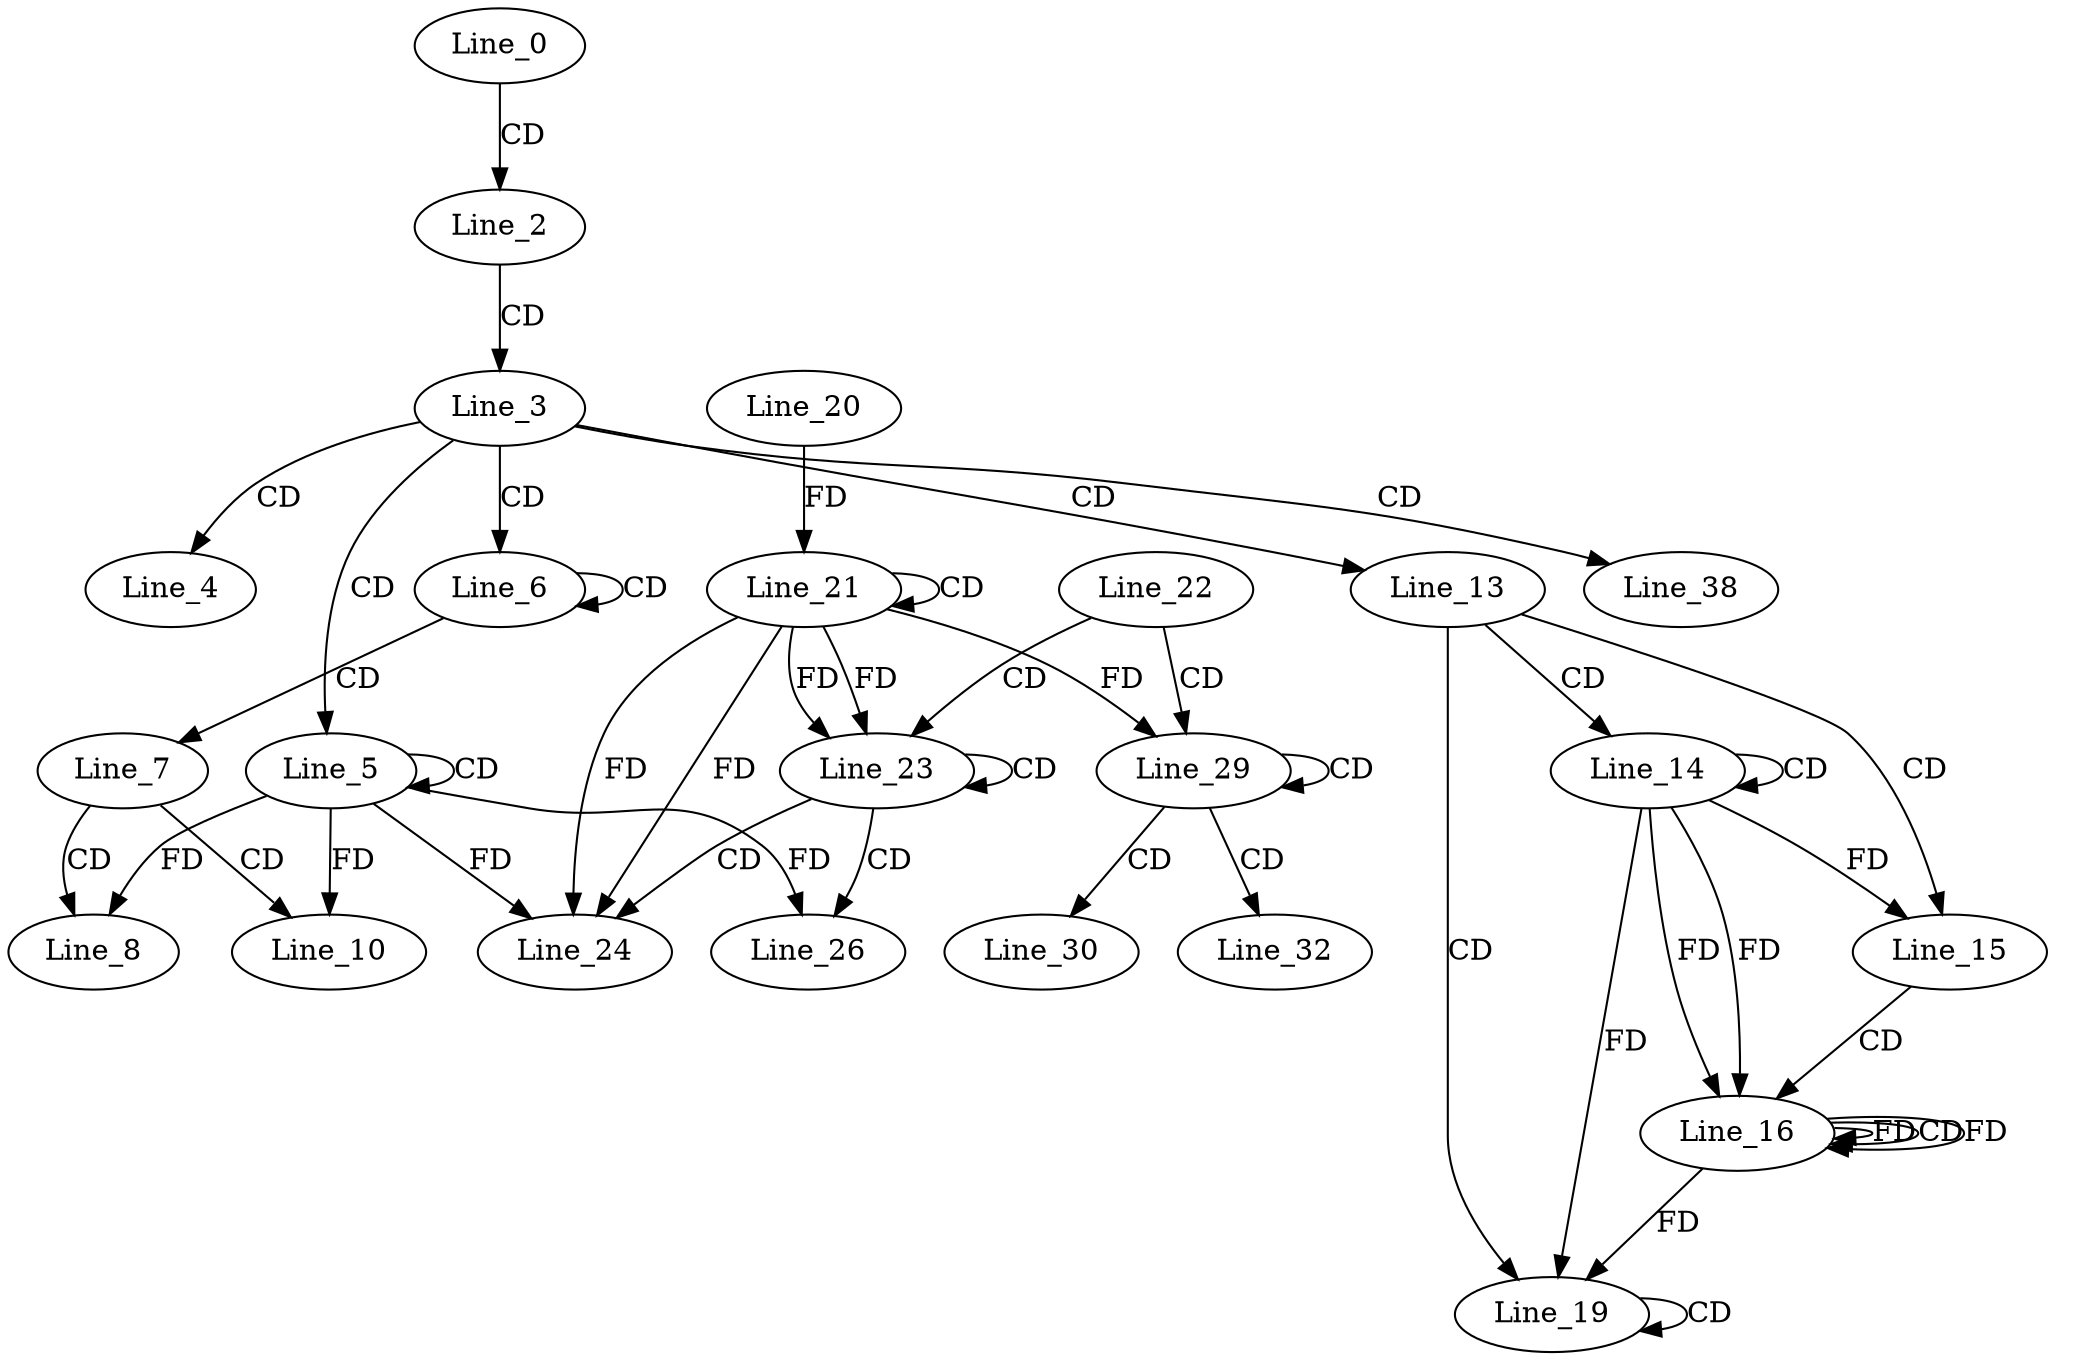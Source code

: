 digraph G {
  Line_0;
  Line_2;
  Line_3;
  Line_4;
  Line_4;
  Line_4;
  Line_5;
  Line_5;
  Line_6;
  Line_6;
  Line_6;
  Line_7;
  Line_7;
  Line_7;
  Line_8;
  Line_8;
  Line_8;
  Line_10;
  Line_10;
  Line_13;
  Line_13;
  Line_13;
  Line_14;
  Line_14;
  Line_15;
  Line_15;
  Line_15;
  Line_16;
  Line_16;
  Line_16;
  Line_19;
  Line_19;
  Line_20;
  Line_21;
  Line_21;
  Line_22;
  Line_23;
  Line_23;
  Line_24;
  Line_24;
  Line_24;
  Line_26;
  Line_26;
  Line_29;
  Line_29;
  Line_30;
  Line_30;
  Line_30;
  Line_32;
  Line_32;
  Line_38;
  Line_0 -> Line_2 [ label="CD" ];
  Line_2 -> Line_3 [ label="CD" ];
  Line_3 -> Line_4 [ label="CD" ];
  Line_3 -> Line_5 [ label="CD" ];
  Line_5 -> Line_5 [ label="CD" ];
  Line_3 -> Line_6 [ label="CD" ];
  Line_6 -> Line_6 [ label="CD" ];
  Line_6 -> Line_7 [ label="CD" ];
  Line_7 -> Line_8 [ label="CD" ];
  Line_5 -> Line_8 [ label="FD" ];
  Line_7 -> Line_10 [ label="CD" ];
  Line_5 -> Line_10 [ label="FD" ];
  Line_3 -> Line_13 [ label="CD" ];
  Line_13 -> Line_14 [ label="CD" ];
  Line_14 -> Line_14 [ label="CD" ];
  Line_13 -> Line_15 [ label="CD" ];
  Line_14 -> Line_15 [ label="FD" ];
  Line_15 -> Line_16 [ label="CD" ];
  Line_14 -> Line_16 [ label="FD" ];
  Line_16 -> Line_16 [ label="FD" ];
  Line_16 -> Line_16 [ label="CD" ];
  Line_14 -> Line_16 [ label="FD" ];
  Line_16 -> Line_16 [ label="FD" ];
  Line_13 -> Line_19 [ label="CD" ];
  Line_19 -> Line_19 [ label="CD" ];
  Line_14 -> Line_19 [ label="FD" ];
  Line_16 -> Line_19 [ label="FD" ];
  Line_21 -> Line_21 [ label="CD" ];
  Line_20 -> Line_21 [ label="FD" ];
  Line_22 -> Line_23 [ label="CD" ];
  Line_21 -> Line_23 [ label="FD" ];
  Line_23 -> Line_23 [ label="CD" ];
  Line_21 -> Line_23 [ label="FD" ];
  Line_23 -> Line_24 [ label="CD" ];
  Line_5 -> Line_24 [ label="FD" ];
  Line_21 -> Line_24 [ label="FD" ];
  Line_21 -> Line_24 [ label="FD" ];
  Line_23 -> Line_26 [ label="CD" ];
  Line_5 -> Line_26 [ label="FD" ];
  Line_22 -> Line_29 [ label="CD" ];
  Line_21 -> Line_29 [ label="FD" ];
  Line_29 -> Line_29 [ label="CD" ];
  Line_29 -> Line_30 [ label="CD" ];
  Line_29 -> Line_32 [ label="CD" ];
  Line_3 -> Line_38 [ label="CD" ];
}
